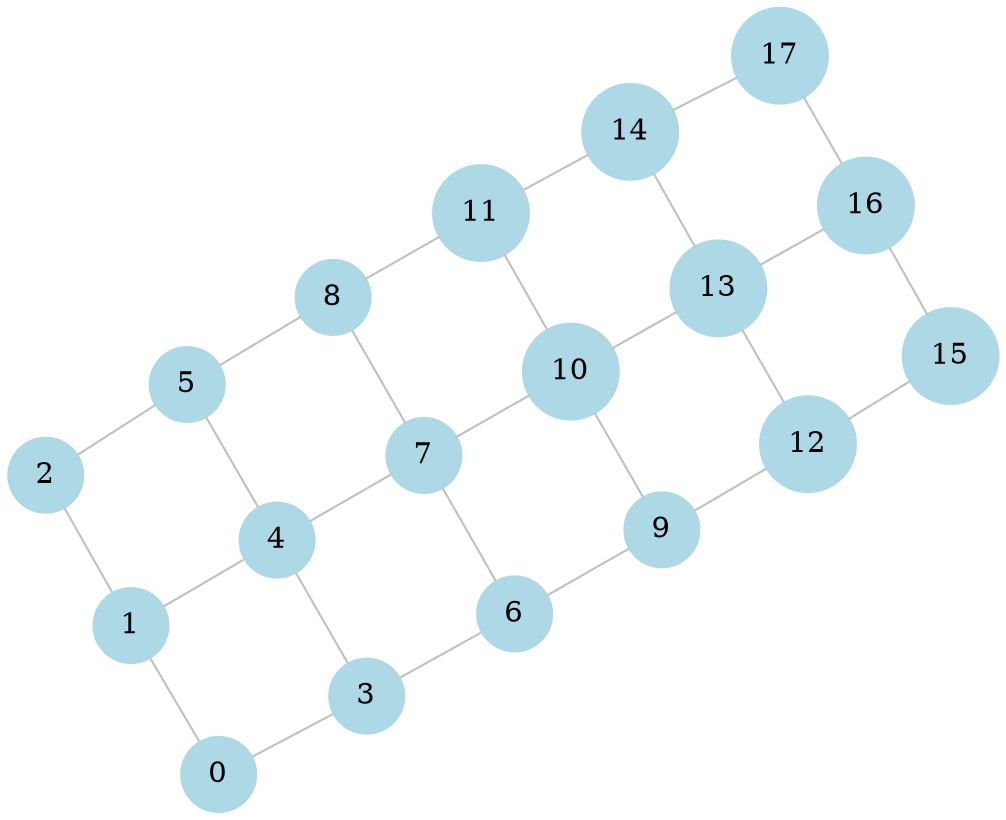 graph G {
graph [layout = neato]
node [shape = circle,
style = filled,
style = filled,
color = lightblue]
edge [color = silver]
0;
1;
2;
3;
4;
5;
6;
7;
8;
9;
10;
11;
12;
13;
14;
15;
16;
17;
0--1 ;
0--3 ;
3--4 ;
3--6 ;
6--7 ;
6--9 ;
9--10 ;
9--12 ;
12--13 ;
12--15 ;
15--16 ;
1--2 ;
1--4 ;
4--5 ;
4--7 ;
7--8 ;
7--10 ;
10--11 ;
10--13 ;
13--14 ;
13--16 ;
16--17 ;
2--5 ;
5--8 ;
8--11 ;
11--14 ;
14--17 ;
}
